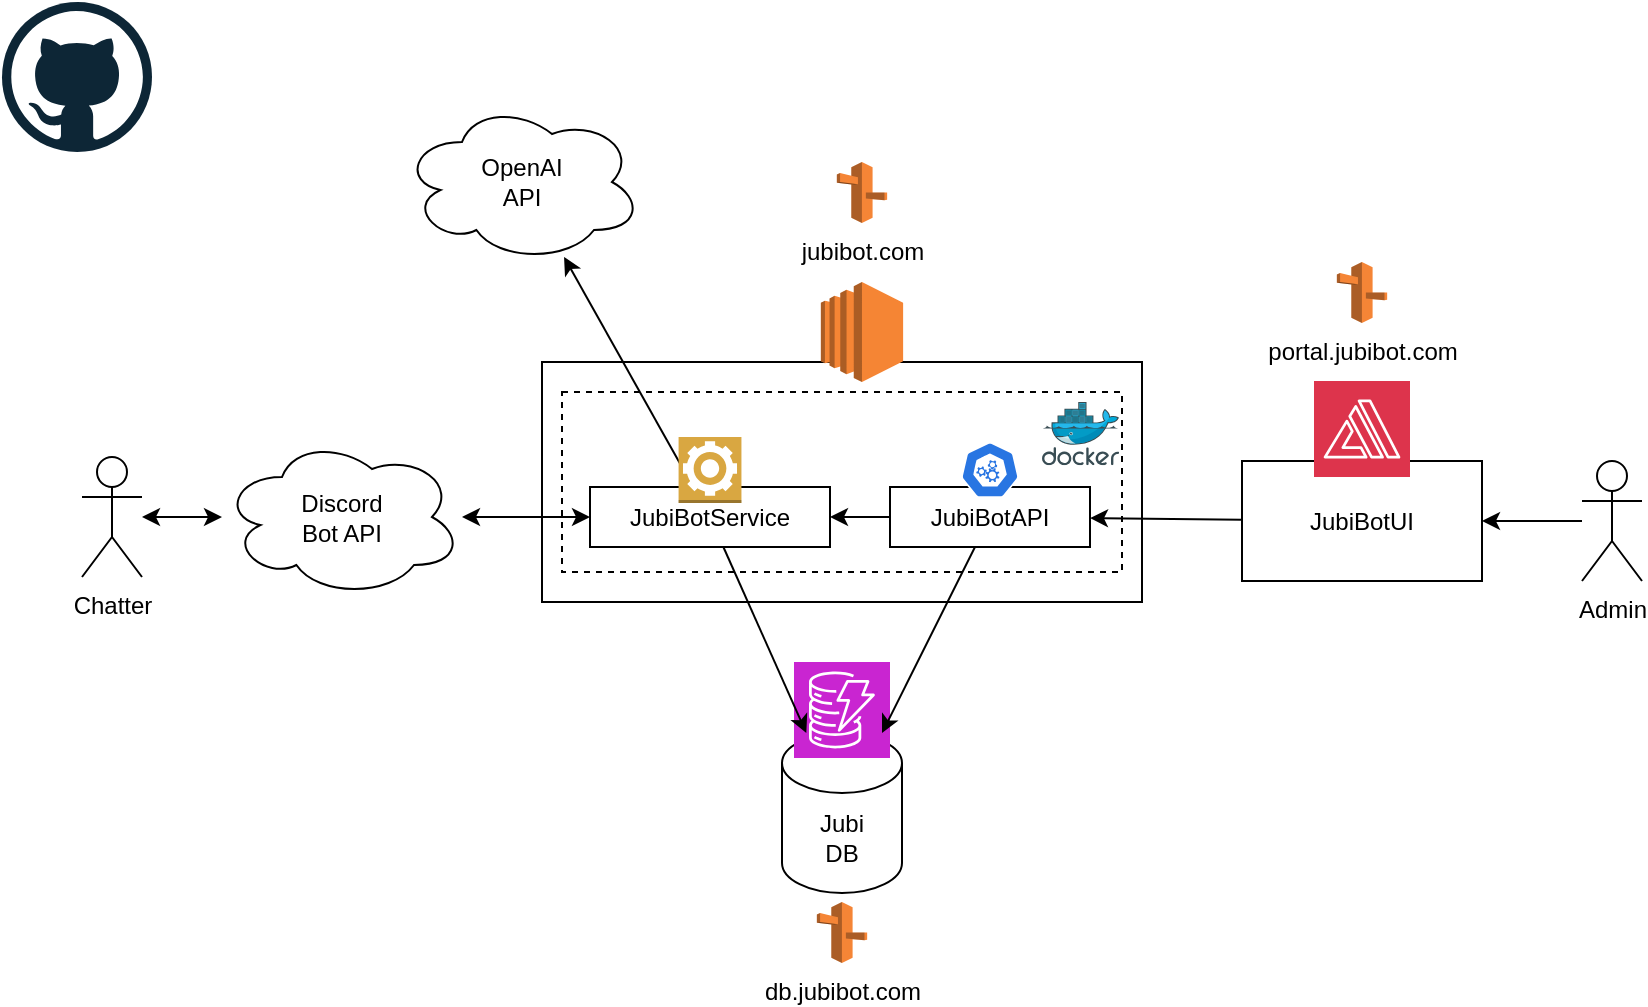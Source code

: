<mxfile version="24.1.0" type="device" pages="2">
  <diagram name="PoC Architecture" id="euezzLX40mQLXLADtUO-">
    <mxGraphModel dx="1195" dy="697" grid="1" gridSize="10" guides="1" tooltips="1" connect="1" arrows="1" fold="1" page="1" pageScale="1" pageWidth="1600" pageHeight="900" math="0" shadow="0">
      <root>
        <mxCell id="0" />
        <mxCell id="1" parent="0" />
        <mxCell id="GvbIv7gpS3_Tq2PgaJgD-4" value="db.jubibot.com" style="outlineConnect=0;dashed=0;verticalLabelPosition=bottom;verticalAlign=top;align=center;html=1;shape=mxgraph.aws3.route_53;fillColor=#F58536;gradientColor=none;" vertex="1" parent="1">
          <mxGeometry x="437.43" y="460" width="25.15" height="30.5" as="geometry" />
        </mxCell>
        <mxCell id="2nSPOOstMHHzxDr1POrY-10" value="Jubi&lt;div&gt;DB&lt;/div&gt;" style="shape=cylinder3;whiteSpace=wrap;html=1;boundedLbl=1;backgroundOutline=1;size=15;" vertex="1" parent="1">
          <mxGeometry x="420" y="375.5" width="60" height="80" as="geometry" />
        </mxCell>
        <mxCell id="GvbIv7gpS3_Tq2PgaJgD-5" value="" style="sketch=0;points=[[0,0,0],[0.25,0,0],[0.5,0,0],[0.75,0,0],[1,0,0],[0,1,0],[0.25,1,0],[0.5,1,0],[0.75,1,0],[1,1,0],[0,0.25,0],[0,0.5,0],[0,0.75,0],[1,0.25,0],[1,0.5,0],[1,0.75,0]];outlineConnect=0;fontColor=#232F3E;fillColor=#C925D1;strokeColor=#ffffff;dashed=0;verticalLabelPosition=bottom;verticalAlign=top;align=center;html=1;fontSize=12;fontStyle=0;aspect=fixed;shape=mxgraph.aws4.resourceIcon;resIcon=mxgraph.aws4.dynamodb;" vertex="1" parent="1">
          <mxGeometry x="426" y="340" width="48" height="48" as="geometry" />
        </mxCell>
        <mxCell id="2nSPOOstMHHzxDr1POrY-1" value="" style="rounded=0;whiteSpace=wrap;html=1;" vertex="1" parent="1">
          <mxGeometry x="300" y="190" width="300" height="120" as="geometry" />
        </mxCell>
        <mxCell id="GvbIv7gpS3_Tq2PgaJgD-2" value="" style="rounded=0;whiteSpace=wrap;html=1;dashed=1;" vertex="1" parent="1">
          <mxGeometry x="310" y="205" width="280" height="90" as="geometry" />
        </mxCell>
        <mxCell id="NVZKQTPl5RfNsQLIiv2C-7" style="edgeStyle=orthogonalEdgeStyle;rounded=0;orthogonalLoop=1;jettySize=auto;html=1;startArrow=classic;startFill=1;" parent="1" source="NVZKQTPl5RfNsQLIiv2C-1" target="NVZKQTPl5RfNsQLIiv2C-3" edge="1">
          <mxGeometry relative="1" as="geometry" />
        </mxCell>
        <mxCell id="NVZKQTPl5RfNsQLIiv2C-1" value="Chatter" style="shape=umlActor;verticalLabelPosition=bottom;verticalAlign=top;html=1;outlineConnect=0;" parent="1" vertex="1">
          <mxGeometry x="70" y="237.5" width="30" height="60" as="geometry" />
        </mxCell>
        <mxCell id="NVZKQTPl5RfNsQLIiv2C-6" style="rounded=0;orthogonalLoop=1;jettySize=auto;html=1;startArrow=classic;startFill=1;" parent="1" source="NVZKQTPl5RfNsQLIiv2C-3" target="NVZKQTPl5RfNsQLIiv2C-5" edge="1">
          <mxGeometry relative="1" as="geometry" />
        </mxCell>
        <mxCell id="NVZKQTPl5RfNsQLIiv2C-3" value="Discord&lt;div&gt;Bot API&lt;/div&gt;" style="ellipse;shape=cloud;whiteSpace=wrap;html=1;" parent="1" vertex="1">
          <mxGeometry x="140" y="227.5" width="120" height="80" as="geometry" />
        </mxCell>
        <mxCell id="NVZKQTPl5RfNsQLIiv2C-21" style="rounded=0;orthogonalLoop=1;jettySize=auto;html=1;" parent="1" source="NVZKQTPl5RfNsQLIiv2C-5" target="NVZKQTPl5RfNsQLIiv2C-20" edge="1">
          <mxGeometry relative="1" as="geometry" />
        </mxCell>
        <mxCell id="NVZKQTPl5RfNsQLIiv2C-11" style="rounded=0;orthogonalLoop=1;jettySize=auto;html=1;" parent="1" source="NVZKQTPl5RfNsQLIiv2C-10" target="NVZKQTPl5RfNsQLIiv2C-8" edge="1">
          <mxGeometry relative="1" as="geometry" />
        </mxCell>
        <mxCell id="NVZKQTPl5RfNsQLIiv2C-16" style="edgeStyle=orthogonalEdgeStyle;rounded=0;orthogonalLoop=1;jettySize=auto;html=1;" parent="1" source="NVZKQTPl5RfNsQLIiv2C-15" target="NVZKQTPl5RfNsQLIiv2C-10" edge="1">
          <mxGeometry relative="1" as="geometry" />
        </mxCell>
        <mxCell id="NVZKQTPl5RfNsQLIiv2C-15" value="Admin" style="shape=umlActor;verticalLabelPosition=bottom;verticalAlign=top;html=1;outlineConnect=0;" parent="1" vertex="1">
          <mxGeometry x="820" y="239.5" width="30" height="60" as="geometry" />
        </mxCell>
        <mxCell id="NVZKQTPl5RfNsQLIiv2C-20" value="OpenAI&lt;div&gt;API&lt;/div&gt;" style="ellipse;shape=cloud;whiteSpace=wrap;html=1;" parent="1" vertex="1">
          <mxGeometry x="230" y="60" width="120" height="80" as="geometry" />
        </mxCell>
        <mxCell id="g-mwBAIFGkSVkOyT20Du-7" value="" style="group" parent="1" vertex="1" connectable="0">
          <mxGeometry x="650" y="199.5" width="120" height="100" as="geometry" />
        </mxCell>
        <mxCell id="NVZKQTPl5RfNsQLIiv2C-10" value="JubiBotUI" style="rounded=0;whiteSpace=wrap;html=1;" parent="g-mwBAIFGkSVkOyT20Du-7" vertex="1">
          <mxGeometry y="40" width="120" height="60" as="geometry" />
        </mxCell>
        <mxCell id="g-mwBAIFGkSVkOyT20Du-1" value="" style="sketch=0;points=[[0,0,0],[0.25,0,0],[0.5,0,0],[0.75,0,0],[1,0,0],[0,1,0],[0.25,1,0],[0.5,1,0],[0.75,1,0],[1,1,0],[0,0.25,0],[0,0.5,0],[0,0.75,0],[1,0.25,0],[1,0.5,0],[1,0.75,0]];outlineConnect=0;fontColor=#232F3E;fillColor=#DD344C;strokeColor=#ffffff;dashed=0;verticalLabelPosition=bottom;verticalAlign=top;align=center;html=1;fontSize=12;fontStyle=0;aspect=fixed;shape=mxgraph.aws4.resourceIcon;resIcon=mxgraph.aws4.amplify;" parent="g-mwBAIFGkSVkOyT20Du-7" vertex="1">
          <mxGeometry x="36" width="48" height="48" as="geometry" />
        </mxCell>
        <mxCell id="2nSPOOstMHHzxDr1POrY-5" value="" style="outlineConnect=0;dashed=0;verticalLabelPosition=bottom;verticalAlign=top;align=center;html=1;shape=mxgraph.aws3.ec2;fillColor=#F58534;gradientColor=none;" vertex="1" parent="1">
          <mxGeometry x="439.43" y="150" width="41.13" height="50" as="geometry" />
        </mxCell>
        <mxCell id="2nSPOOstMHHzxDr1POrY-6" value="portal.jubibot.com" style="outlineConnect=0;dashed=0;verticalLabelPosition=bottom;verticalAlign=top;align=center;html=1;shape=mxgraph.aws3.route_53;fillColor=#F58536;gradientColor=none;" vertex="1" parent="1">
          <mxGeometry x="697.43" y="140" width="25.15" height="30.5" as="geometry" />
        </mxCell>
        <mxCell id="2nSPOOstMHHzxDr1POrY-7" value="&lt;div&gt;&lt;span style=&quot;background-color: initial;&quot;&gt;jubibot.com&lt;/span&gt;&lt;br&gt;&lt;/div&gt;" style="outlineConnect=0;dashed=0;verticalLabelPosition=bottom;verticalAlign=top;align=center;html=1;shape=mxgraph.aws3.route_53;fillColor=#F58536;gradientColor=none;" vertex="1" parent="1">
          <mxGeometry x="447.42" y="90" width="25.15" height="30.5" as="geometry" />
        </mxCell>
        <mxCell id="2nSPOOstMHHzxDr1POrY-11" style="rounded=0;orthogonalLoop=1;jettySize=auto;html=1;" edge="1" parent="1" source="NVZKQTPl5RfNsQLIiv2C-5" target="2nSPOOstMHHzxDr1POrY-10">
          <mxGeometry relative="1" as="geometry" />
        </mxCell>
        <mxCell id="GvbIv7gpS3_Tq2PgaJgD-1" value="" style="image;sketch=0;aspect=fixed;html=1;points=[];align=center;fontSize=12;image=img/lib/mscae/Docker.svg;" vertex="1" parent="1">
          <mxGeometry x="550" y="210" width="38.59" height="31.64" as="geometry" />
        </mxCell>
        <mxCell id="NVZKQTPl5RfNsQLIiv2C-9" style="edgeStyle=orthogonalEdgeStyle;rounded=0;orthogonalLoop=1;jettySize=auto;html=1;" parent="1" source="NVZKQTPl5RfNsQLIiv2C-8" target="NVZKQTPl5RfNsQLIiv2C-5" edge="1">
          <mxGeometry relative="1" as="geometry" />
        </mxCell>
        <mxCell id="NVZKQTPl5RfNsQLIiv2C-5" value="JubiBotService" style="rounded=0;whiteSpace=wrap;html=1;container=1;" parent="1" vertex="1" collapsed="1">
          <mxGeometry x="324" y="252.5" width="120" height="30" as="geometry">
            <mxRectangle x="480" y="310" width="120" height="60" as="alternateBounds" />
          </mxGeometry>
        </mxCell>
        <mxCell id="GvbIv7gpS3_Tq2PgaJgD-6" style="rounded=0;orthogonalLoop=1;jettySize=auto;html=1;" edge="1" parent="1" source="NVZKQTPl5RfNsQLIiv2C-8" target="2nSPOOstMHHzxDr1POrY-10">
          <mxGeometry relative="1" as="geometry" />
        </mxCell>
        <mxCell id="NVZKQTPl5RfNsQLIiv2C-8" value="JubiBotAPI" style="rounded=0;whiteSpace=wrap;html=1;container=1;" parent="1" vertex="1" collapsed="1">
          <mxGeometry x="474" y="252.5" width="100" height="30" as="geometry">
            <mxRectangle x="634" y="342.5" width="120" height="60" as="alternateBounds" />
          </mxGeometry>
        </mxCell>
        <mxCell id="2nSPOOstMHHzxDr1POrY-3" value="" style="outlineConnect=0;dashed=0;verticalLabelPosition=bottom;verticalAlign=top;align=center;html=1;shape=mxgraph.aws3.worker;fillColor=#D9A741;gradientColor=none;" vertex="1" parent="1">
          <mxGeometry x="368.29" y="227.5" width="31.43" height="33" as="geometry" />
        </mxCell>
        <mxCell id="2nSPOOstMHHzxDr1POrY-4" value="" style="aspect=fixed;sketch=0;html=1;dashed=0;whitespace=wrap;fillColor=#2875E2;strokeColor=#ffffff;points=[[0.005,0.63,0],[0.1,0.2,0],[0.9,0.2,0],[0.5,0,0],[0.995,0.63,0],[0.72,0.99,0],[0.5,1,0],[0.28,0.99,0]];shape=mxgraph.kubernetes.icon2;prIcon=api" vertex="1" parent="1">
          <mxGeometry x="509.42" y="230" width="29.17" height="28" as="geometry" />
        </mxCell>
        <mxCell id="BsyGE70otN6odXRVC7K9-1" value="" style="dashed=0;outlineConnect=0;html=1;align=center;labelPosition=center;verticalLabelPosition=bottom;verticalAlign=top;shape=mxgraph.weblogos.github" vertex="1" parent="1">
          <mxGeometry x="30" y="10" width="75" height="75" as="geometry" />
        </mxCell>
      </root>
    </mxGraphModel>
  </diagram>
  <diagram name="Scaled Multitenant Architecture" id="X9x5YU-Y9lTFkqJ0VxLT">
    <mxGraphModel dx="1434" dy="836" grid="1" gridSize="10" guides="1" tooltips="1" connect="1" arrows="1" fold="1" page="1" pageScale="1" pageWidth="1600" pageHeight="900" math="0" shadow="0">
      <root>
        <mxCell id="qWz216XWFd6t_AWpWIJL-0" />
        <mxCell id="qWz216XWFd6t_AWpWIJL-1" parent="qWz216XWFd6t_AWpWIJL-0" />
        <mxCell id="qWz216XWFd6t_AWpWIJL-3" style="edgeStyle=orthogonalEdgeStyle;rounded=0;orthogonalLoop=1;jettySize=auto;html=1;startArrow=classic;startFill=1;" parent="qWz216XWFd6t_AWpWIJL-1" source="qWz216XWFd6t_AWpWIJL-4" target="qWz216XWFd6t_AWpWIJL-6" edge="1">
          <mxGeometry relative="1" as="geometry" />
        </mxCell>
        <mxCell id="qWz216XWFd6t_AWpWIJL-4" value="Chatter" style="shape=umlActor;verticalLabelPosition=bottom;verticalAlign=top;html=1;outlineConnect=0;" parent="qWz216XWFd6t_AWpWIJL-1" vertex="1">
          <mxGeometry x="70" y="310" width="30" height="60" as="geometry" />
        </mxCell>
        <mxCell id="qWz216XWFd6t_AWpWIJL-5" style="edgeStyle=orthogonalEdgeStyle;rounded=0;orthogonalLoop=1;jettySize=auto;html=1;startArrow=classic;startFill=1;" parent="qWz216XWFd6t_AWpWIJL-1" source="qWz216XWFd6t_AWpWIJL-6" target="qWz216XWFd6t_AWpWIJL-9" edge="1">
          <mxGeometry relative="1" as="geometry" />
        </mxCell>
        <mxCell id="qWz216XWFd6t_AWpWIJL-6" value="Discord&lt;div&gt;Bot API&lt;/div&gt;" style="ellipse;shape=cloud;whiteSpace=wrap;html=1;" parent="qWz216XWFd6t_AWpWIJL-1" vertex="1">
          <mxGeometry x="180" y="300" width="120" height="80" as="geometry" />
        </mxCell>
        <mxCell id="4z1qVS9JEDh5tn_jdfrI-23" style="edgeStyle=orthogonalEdgeStyle;rounded=0;orthogonalLoop=1;jettySize=auto;html=1;" parent="qWz216XWFd6t_AWpWIJL-1" source="qWz216XWFd6t_AWpWIJL-11" target="4z1qVS9JEDh5tn_jdfrI-22" edge="1">
          <mxGeometry relative="1" as="geometry" />
        </mxCell>
        <mxCell id="4z1qVS9JEDh5tn_jdfrI-17" style="edgeStyle=orthogonalEdgeStyle;rounded=0;orthogonalLoop=1;jettySize=auto;html=1;" parent="qWz216XWFd6t_AWpWIJL-1" source="qWz216XWFd6t_AWpWIJL-13" target="qWz216XWFd6t_AWpWIJL-11" edge="1">
          <mxGeometry relative="1" as="geometry" />
        </mxCell>
        <mxCell id="qWz216XWFd6t_AWpWIJL-17" value="OpenAI&lt;div&gt;API&lt;/div&gt;" style="ellipse;shape=cloud;whiteSpace=wrap;html=1;" parent="qWz216XWFd6t_AWpWIJL-1" vertex="1">
          <mxGeometry x="890" y="463" width="120" height="80" as="geometry" />
        </mxCell>
        <mxCell id="4z1qVS9JEDh5tn_jdfrI-15" style="edgeStyle=orthogonalEdgeStyle;rounded=0;orthogonalLoop=1;jettySize=auto;html=1;" parent="qWz216XWFd6t_AWpWIJL-1" source="4z1qVS9JEDh5tn_jdfrI-4" target="4z1qVS9JEDh5tn_jdfrI-13" edge="1">
          <mxGeometry relative="1" as="geometry" />
        </mxCell>
        <mxCell id="4z1qVS9JEDh5tn_jdfrI-4" value="Tenant Admin" style="shape=umlActor;verticalLabelPosition=bottom;verticalAlign=top;html=1;outlineConnect=0;" parent="qWz216XWFd6t_AWpWIJL-1" vertex="1">
          <mxGeometry x="1120" y="100" width="30" height="60" as="geometry" />
        </mxCell>
        <mxCell id="4z1qVS9JEDh5tn_jdfrI-21" style="edgeStyle=orthogonalEdgeStyle;rounded=0;orthogonalLoop=1;jettySize=auto;html=1;" parent="qWz216XWFd6t_AWpWIJL-1" source="4z1qVS9JEDh5tn_jdfrI-12" target="4z1qVS9JEDh5tn_jdfrI-10" edge="1">
          <mxGeometry relative="1" as="geometry" />
        </mxCell>
        <mxCell id="4z1qVS9JEDh5tn_jdfrI-18" style="edgeStyle=orthogonalEdgeStyle;rounded=0;orthogonalLoop=1;jettySize=auto;html=1;" parent="qWz216XWFd6t_AWpWIJL-1" source="4z1qVS9JEDh5tn_jdfrI-13" target="qWz216XWFd6t_AWpWIJL-11" edge="1">
          <mxGeometry relative="1" as="geometry" />
        </mxCell>
        <mxCell id="4z1qVS9JEDh5tn_jdfrI-16" style="edgeStyle=orthogonalEdgeStyle;rounded=0;orthogonalLoop=1;jettySize=auto;html=1;" parent="qWz216XWFd6t_AWpWIJL-1" source="4z1qVS9JEDh5tn_jdfrI-14" target="qWz216XWFd6t_AWpWIJL-13" edge="1">
          <mxGeometry relative="1" as="geometry" />
        </mxCell>
        <mxCell id="4z1qVS9JEDh5tn_jdfrI-14" value="Tenant Admin" style="shape=umlActor;verticalLabelPosition=bottom;verticalAlign=top;html=1;outlineConnect=0;" parent="qWz216XWFd6t_AWpWIJL-1" vertex="1">
          <mxGeometry x="1120" y="210" width="30" height="60" as="geometry" />
        </mxCell>
        <mxCell id="4z1qVS9JEDh5tn_jdfrI-29" value="" style="group" parent="qWz216XWFd6t_AWpWIJL-1" vertex="1" connectable="0">
          <mxGeometry x="550" y="113" width="120" height="107" as="geometry" />
        </mxCell>
        <mxCell id="4z1qVS9JEDh5tn_jdfrI-22" value="API Service" style="rounded=0;whiteSpace=wrap;html=1;" parent="4z1qVS9JEDh5tn_jdfrI-29" vertex="1">
          <mxGeometry y="47" width="120" height="60" as="geometry" />
        </mxCell>
        <mxCell id="4z1qVS9JEDh5tn_jdfrI-28" value="" style="outlineConnect=0;dashed=0;verticalLabelPosition=bottom;verticalAlign=top;align=center;html=1;shape=mxgraph.aws3.lambda;fillColor=#F58534;gradientColor=none;" parent="4z1qVS9JEDh5tn_jdfrI-29" vertex="1">
          <mxGeometry x="36.55" width="46.89" height="57" as="geometry" />
        </mxCell>
        <mxCell id="4z1qVS9JEDh5tn_jdfrI-30" value="" style="group" parent="qWz216XWFd6t_AWpWIJL-1" vertex="1" connectable="0">
          <mxGeometry x="710" y="110" width="120" height="110" as="geometry" />
        </mxCell>
        <mxCell id="qWz216XWFd6t_AWpWIJL-11" value="API Gateway" style="rounded=0;whiteSpace=wrap;html=1;" parent="4z1qVS9JEDh5tn_jdfrI-30" vertex="1">
          <mxGeometry y="50" width="120" height="60" as="geometry" />
        </mxCell>
        <mxCell id="4z1qVS9JEDh5tn_jdfrI-25" value="" style="outlineConnect=0;dashed=0;verticalLabelPosition=bottom;verticalAlign=top;align=center;html=1;shape=mxgraph.aws3.api_gateway;fillColor=#D9A741;gradientColor=none;" parent="4z1qVS9JEDh5tn_jdfrI-30" vertex="1">
          <mxGeometry x="34.09" width="51.82" height="63" as="geometry" />
        </mxCell>
        <mxCell id="4z1qVS9JEDh5tn_jdfrI-31" value="" style="group" parent="qWz216XWFd6t_AWpWIJL-1" vertex="1" connectable="0">
          <mxGeometry x="900" y="60" width="120" height="100" as="geometry" />
        </mxCell>
        <mxCell id="4z1qVS9JEDh5tn_jdfrI-13" value="System Portal" style="rounded=0;whiteSpace=wrap;html=1;" parent="4z1qVS9JEDh5tn_jdfrI-31" vertex="1">
          <mxGeometry y="40" width="120" height="60" as="geometry" />
        </mxCell>
        <mxCell id="4z1qVS9JEDh5tn_jdfrI-26" value="" style="sketch=0;points=[[0,0,0],[0.25,0,0],[0.5,0,0],[0.75,0,0],[1,0,0],[0,1,0],[0.25,1,0],[0.5,1,0],[0.75,1,0],[1,1,0],[0,0.25,0],[0,0.5,0],[0,0.75,0],[1,0.25,0],[1,0.5,0],[1,0.75,0]];outlineConnect=0;fontColor=#232F3E;fillColor=#DD344C;strokeColor=#ffffff;dashed=0;verticalLabelPosition=bottom;verticalAlign=top;align=center;html=1;fontSize=12;fontStyle=0;aspect=fixed;shape=mxgraph.aws4.resourceIcon;resIcon=mxgraph.aws4.amplify;" parent="4z1qVS9JEDh5tn_jdfrI-31" vertex="1">
          <mxGeometry x="35" width="50" height="50" as="geometry" />
        </mxCell>
        <mxCell id="4z1qVS9JEDh5tn_jdfrI-32" value="" style="group" parent="qWz216XWFd6t_AWpWIJL-1" vertex="1" connectable="0">
          <mxGeometry x="900" y="170" width="120" height="100" as="geometry" />
        </mxCell>
        <mxCell id="qWz216XWFd6t_AWpWIJL-13" value="Tenant Portal" style="rounded=0;whiteSpace=wrap;html=1;" parent="4z1qVS9JEDh5tn_jdfrI-32" vertex="1">
          <mxGeometry y="40" width="120" height="60" as="geometry" />
        </mxCell>
        <mxCell id="4z1qVS9JEDh5tn_jdfrI-27" value="" style="sketch=0;points=[[0,0,0],[0.25,0,0],[0.5,0,0],[0.75,0,0],[1,0,0],[0,1,0],[0.25,1,0],[0.5,1,0],[0.75,1,0],[1,1,0],[0,0.25,0],[0,0.5,0],[0,0.75,0],[1,0.25,0],[1,0.5,0],[1,0.75,0]];outlineConnect=0;fontColor=#232F3E;fillColor=#DD344C;strokeColor=#ffffff;dashed=0;verticalLabelPosition=bottom;verticalAlign=top;align=center;html=1;fontSize=12;fontStyle=0;aspect=fixed;shape=mxgraph.aws4.resourceIcon;resIcon=mxgraph.aws4.amplify;" parent="4z1qVS9JEDh5tn_jdfrI-32" vertex="1">
          <mxGeometry x="35" width="50" height="50" as="geometry" />
        </mxCell>
        <mxCell id="4z1qVS9JEDh5tn_jdfrI-33" value="" style="group" parent="qWz216XWFd6t_AWpWIJL-1" vertex="1" connectable="0">
          <mxGeometry x="380" y="257" width="120" height="113" as="geometry" />
        </mxCell>
        <mxCell id="qWz216XWFd6t_AWpWIJL-9" value="JubiBotService" style="rounded=0;whiteSpace=wrap;html=1;" parent="4z1qVS9JEDh5tn_jdfrI-33" vertex="1">
          <mxGeometry y="53" width="120" height="60" as="geometry" />
        </mxCell>
        <mxCell id="4z1qVS9JEDh5tn_jdfrI-24" value="" style="outlineConnect=0;dashed=0;verticalLabelPosition=bottom;verticalAlign=top;align=center;html=1;shape=mxgraph.aws3.ec2;fillColor=#F58534;gradientColor=none;" parent="4z1qVS9JEDh5tn_jdfrI-33" vertex="1">
          <mxGeometry x="34.09" width="51.82" height="63" as="geometry" />
        </mxCell>
        <mxCell id="4z1qVS9JEDh5tn_jdfrI-35" value="" style="group" parent="qWz216XWFd6t_AWpWIJL-1" vertex="1" connectable="0">
          <mxGeometry x="530" y="423" width="120" height="110" as="geometry" />
        </mxCell>
        <mxCell id="4z1qVS9JEDh5tn_jdfrI-10" value="Queue Service" style="rounded=0;whiteSpace=wrap;html=1;" parent="4z1qVS9JEDh5tn_jdfrI-35" vertex="1">
          <mxGeometry y="50" width="120" height="60" as="geometry" />
        </mxCell>
        <mxCell id="4z1qVS9JEDh5tn_jdfrI-34" value="" style="outlineConnect=0;dashed=0;verticalLabelPosition=bottom;verticalAlign=top;align=center;html=1;shape=mxgraph.aws3.sqs;fillColor=#D9A741;gradientColor=none;" parent="4z1qVS9JEDh5tn_jdfrI-35" vertex="1">
          <mxGeometry x="35.32" width="49.35" height="60" as="geometry" />
        </mxCell>
        <mxCell id="4z1qVS9JEDh5tn_jdfrI-37" style="edgeStyle=orthogonalEdgeStyle;rounded=0;orthogonalLoop=1;jettySize=auto;html=1;startArrow=classic;startFill=1;" parent="qWz216XWFd6t_AWpWIJL-1" source="4z1qVS9JEDh5tn_jdfrI-10" target="qWz216XWFd6t_AWpWIJL-9" edge="1">
          <mxGeometry relative="1" as="geometry" />
        </mxCell>
        <mxCell id="4z1qVS9JEDh5tn_jdfrI-39" style="edgeStyle=orthogonalEdgeStyle;rounded=0;orthogonalLoop=1;jettySize=auto;html=1;" parent="qWz216XWFd6t_AWpWIJL-1" source="qWz216XWFd6t_AWpWIJL-9" target="4z1qVS9JEDh5tn_jdfrI-11" edge="1">
          <mxGeometry relative="1" as="geometry" />
        </mxCell>
        <mxCell id="4z1qVS9JEDh5tn_jdfrI-40" value="" style="group" parent="qWz216XWFd6t_AWpWIJL-1" vertex="1" connectable="0">
          <mxGeometry x="570" y="260" width="60" height="120" as="geometry" />
        </mxCell>
        <mxCell id="4z1qVS9JEDh5tn_jdfrI-11" value="RDS DB" style="shape=cylinder3;whiteSpace=wrap;html=1;boundedLbl=1;backgroundOutline=1;size=15;" parent="4z1qVS9JEDh5tn_jdfrI-40" vertex="1">
          <mxGeometry y="40" width="60" height="80" as="geometry" />
        </mxCell>
        <mxCell id="4z1qVS9JEDh5tn_jdfrI-38" value="" style="sketch=0;points=[[0,0,0],[0.25,0,0],[0.5,0,0],[0.75,0,0],[1,0,0],[0,1,0],[0.25,1,0],[0.5,1,0],[0.75,1,0],[1,1,0],[0,0.25,0],[0,0.5,0],[0,0.75,0],[1,0.25,0],[1,0.5,0],[1,0.75,0]];outlineConnect=0;fontColor=#232F3E;fillColor=#C925D1;strokeColor=#ffffff;dashed=0;verticalLabelPosition=bottom;verticalAlign=top;align=center;html=1;fontSize=12;fontStyle=0;aspect=fixed;shape=mxgraph.aws4.resourceIcon;resIcon=mxgraph.aws4.aurora;" parent="4z1qVS9JEDh5tn_jdfrI-40" vertex="1">
          <mxGeometry x="6" width="48" height="48" as="geometry" />
        </mxCell>
        <mxCell id="4z1qVS9JEDh5tn_jdfrI-42" value="" style="group" parent="qWz216XWFd6t_AWpWIJL-1" vertex="1" connectable="0">
          <mxGeometry x="710" y="420" width="120" height="113" as="geometry" />
        </mxCell>
        <mxCell id="4z1qVS9JEDh5tn_jdfrI-12" value="Message Processor" style="rounded=0;whiteSpace=wrap;html=1;" parent="4z1qVS9JEDh5tn_jdfrI-42" vertex="1">
          <mxGeometry y="53" width="120" height="60" as="geometry" />
        </mxCell>
        <mxCell id="4z1qVS9JEDh5tn_jdfrI-41" value="" style="outlineConnect=0;dashed=0;verticalLabelPosition=bottom;verticalAlign=top;align=center;html=1;shape=mxgraph.aws3.ec2;fillColor=#F58534;gradientColor=none;" parent="4z1qVS9JEDh5tn_jdfrI-42" vertex="1">
          <mxGeometry x="34.09" width="51.82" height="63" as="geometry" />
        </mxCell>
        <mxCell id="4z1qVS9JEDh5tn_jdfrI-43" style="edgeStyle=orthogonalEdgeStyle;rounded=0;orthogonalLoop=1;jettySize=auto;html=1;" parent="qWz216XWFd6t_AWpWIJL-1" source="4z1qVS9JEDh5tn_jdfrI-12" target="qWz216XWFd6t_AWpWIJL-17" edge="1">
          <mxGeometry relative="1" as="geometry" />
        </mxCell>
        <mxCell id="4z1qVS9JEDh5tn_jdfrI-44" style="edgeStyle=orthogonalEdgeStyle;rounded=0;orthogonalLoop=1;jettySize=auto;html=1;" parent="qWz216XWFd6t_AWpWIJL-1" source="4z1qVS9JEDh5tn_jdfrI-22" target="qWz216XWFd6t_AWpWIJL-9" edge="1">
          <mxGeometry relative="1" as="geometry" />
        </mxCell>
      </root>
    </mxGraphModel>
  </diagram>
</mxfile>
